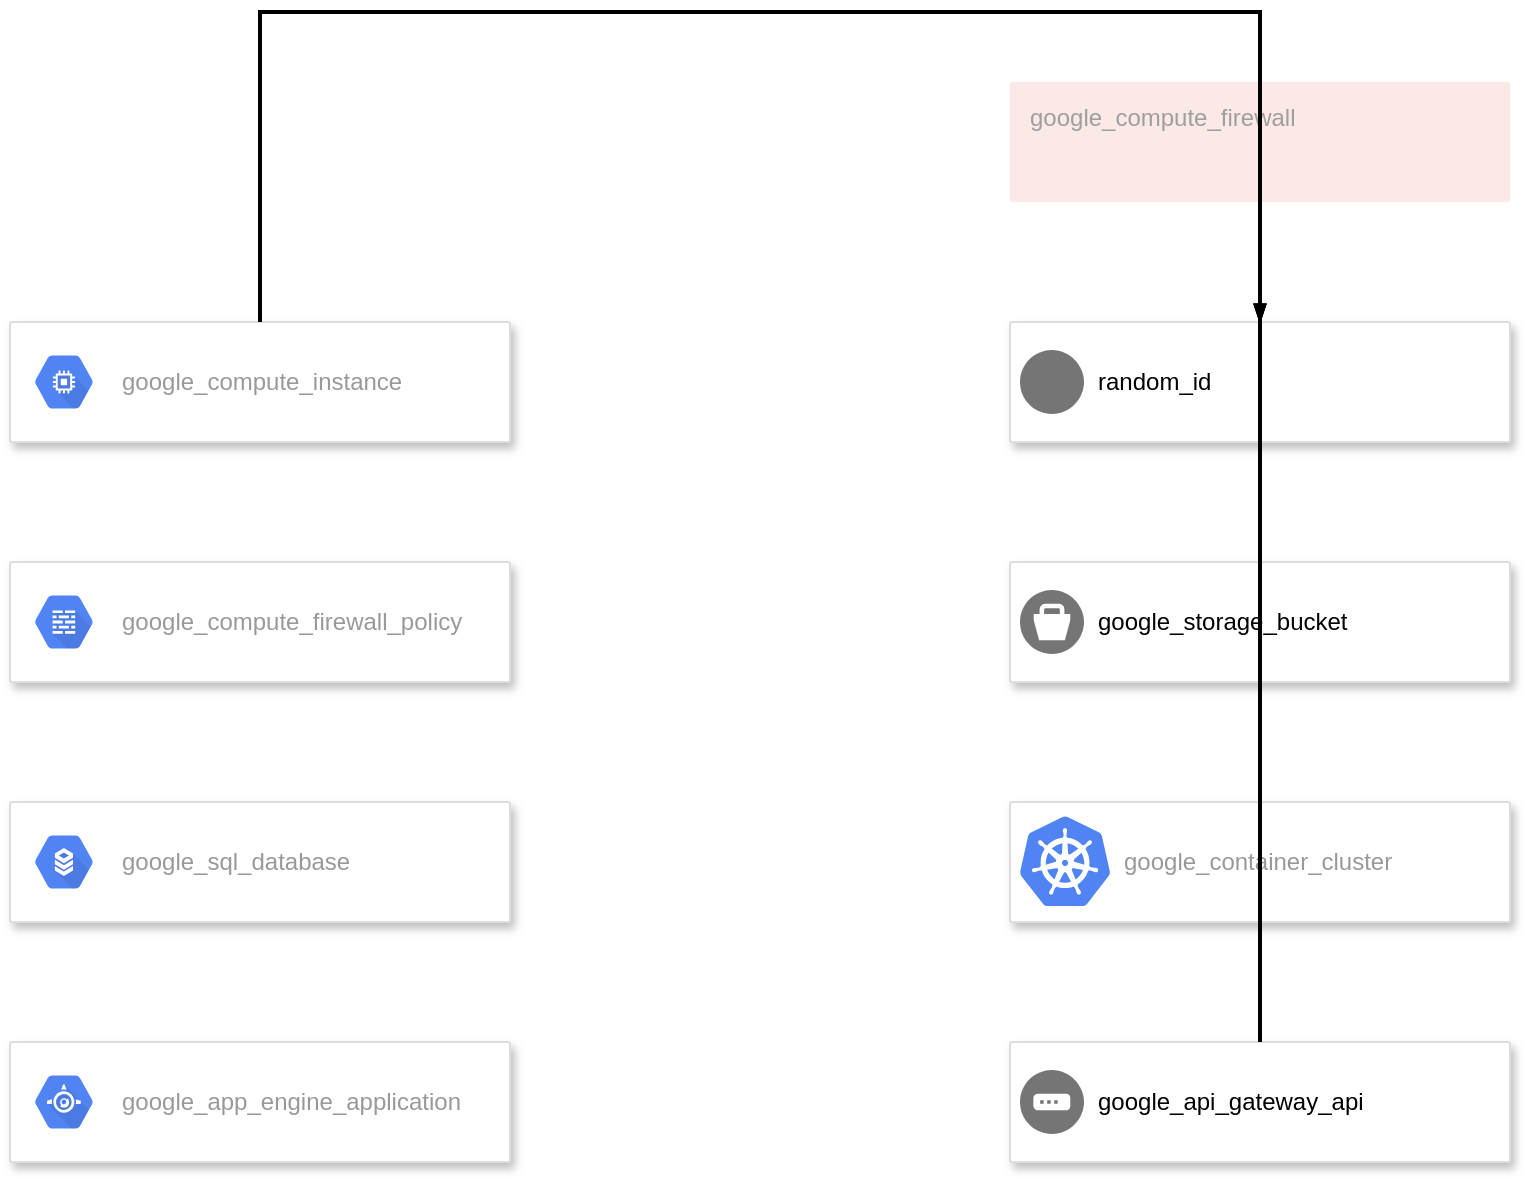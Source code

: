 <?xml version="1.0" encoding="UTF-8"?>
<mxGraphModel gridSize="10" pageWidth="850" pageHeight="1100">
    <root>
        <mxCell id="0"/>
        <mxCell id="1" parent="0"/>
        <mxCell id="2" parent="1" value="google_compute_firewall" style="sketch=0;points=[[0,0,0],[0.25,0,0],[0.5,0,0],[0.75,0,0],[1,0,0],[1,0.25,0],[1,0.5,0],[1,0.75,0],[1,1,0],[0.75,1,0],[0.5,1,0],[0.25,1,0],[0,1,0],[0,0.75,0],[0,0.5,0],[0,0.25,0]];rounded=1;absoluteArcSize=1;arcSize=2;html=1;strokeColor=none;gradientColor=none;shadow=0;dashed=0;fontSize=12;fontColor=#9E9E9E;align=left;verticalAlign=top;spacing=10;spacingTop=-4;fillColor=#FBE9E7;" vertex="1">
            <mxGeometry x="550" y="50" width="250" height="60" as="geometry"/>
        </mxCell>
        <mxCell id="3" parent="1" value="" style="strokeColor=#dddddd;shadow=1;strokeWidth=1;rounded=1;absoluteArcSize=1;arcSize=2;" vertex="1">
            <mxGeometry x="50" y="170" width="250" height="60" as="geometry"/>
        </mxCell>
        <mxCell id="4" parent="3" value="google_compute_instance" style="sketch=0;dashed=0;connectable=0;html=1;fillColor=#5184F3;strokeColor=none;part=1;labelPosition=right;verticalLabelPosition=middle;align=left;verticalAlign=middle;spacingLeft=5;fontColor=#999999;fontSize=12;shape=mxgraph.gcp2.hexIcon;prIcon=compute_engine" vertex="1">
            <mxGeometry y="0.5" width="44" height="39" relative="1" as="geometry">
                <mxPoint x="5" y="-19.5" as="offset"/>
            </mxGeometry>
        </mxCell>
        <mxCell id="5" parent="1" value="" style="strokeColor=#dddddd;shadow=1;strokeWidth=1;rounded=1;absoluteArcSize=1;arcSize=2;" vertex="1">
            <mxGeometry x="550" y="170" width="250" height="60" as="geometry"/>
        </mxCell>
        <mxCell id="6" parent="5" value="random_id" style="sketch=0;dashed=0;connectable=0;html=1;fillColor=#757575;strokeColor=none;part=1;labelPosition=right;verticalLabelPosition=middle;align=left;verticalAlign=middle;spacingLeft=5;fontSize=12;shape=mxgraph.gcp2.blank" vertex="1">
            <mxGeometry y="0.5" width="32" height="32" relative="1" as="geometry">
                <mxPoint x="5" y="-16" as="offset"/>
            </mxGeometry>
        </mxCell>
        <mxCell id="7" parent="1" value="" style="strokeColor=#dddddd;shadow=1;strokeWidth=1;rounded=1;absoluteArcSize=1;arcSize=2;" vertex="1">
            <mxGeometry x="50" y="290" width="250" height="60" as="geometry"/>
        </mxCell>
        <mxCell id="8" parent="7" value="google_compute_firewall_policy" style="sketch=0;dashed=0;connectable=0;html=1;fillColor=#5184F3;strokeColor=none;part=1;labelPosition=right;verticalLabelPosition=middle;align=left;verticalAlign=middle;spacingLeft=5;fontColor=#999999;fontSize=12;shape=mxgraph.gcp2.hexIcon;prIcon=cloud_firewall_rules" vertex="1">
            <mxGeometry y="0.5" width="44" height="39" relative="1" as="geometry">
                <mxPoint x="5" y="-19.5" as="offset"/>
            </mxGeometry>
        </mxCell>
        <mxCell id="9" parent="1" value="" style="strokeColor=#dddddd;shadow=1;strokeWidth=1;rounded=1;absoluteArcSize=1;arcSize=2;" vertex="1">
            <mxGeometry x="550" y="290" width="250" height="60" as="geometry"/>
        </mxCell>
        <mxCell id="10" parent="9" value="google_storage_bucket" style="sketch=0;dashed=0;connectable=0;html=1;fillColor=#757575;strokeColor=none;part=1;labelPosition=right;verticalLabelPosition=middle;align=left;verticalAlign=middle;spacingLeft=5;fontSize=12;shape=mxgraph.gcp2.bucket" vertex="1">
            <mxGeometry y="0.5" width="32" height="32" relative="1" as="geometry">
                <mxPoint x="5" y="-16" as="offset"/>
            </mxGeometry>
        </mxCell>
        <mxCell id="11" parent="1" value="" style="strokeColor=#dddddd;shadow=1;strokeWidth=1;rounded=1;absoluteArcSize=1;arcSize=2;" vertex="1">
            <mxGeometry x="50" y="410" width="250" height="60" as="geometry"/>
        </mxCell>
        <mxCell id="12" parent="11" value="google_sql_database" style="sketch=0;dashed=0;connectable=0;html=1;fillColor=#5184F3;strokeColor=none;part=1;labelPosition=right;verticalLabelPosition=middle;align=left;verticalAlign=middle;spacingLeft=5;fontColor=#999999;fontSize=12;shape=mxgraph.gcp2.hexIcon;prIcon=cloud_sql" vertex="1">
            <mxGeometry y="0.5" width="44" height="39" relative="1" as="geometry">
                <mxPoint x="5" y="-19.5" as="offset"/>
            </mxGeometry>
        </mxCell>
        <mxCell id="13" parent="1" value="" style="strokeColor=#dddddd;shadow=1;strokeWidth=1;rounded=1;absoluteArcSize=1;arcSize=2;" vertex="1">
            <mxGeometry x="550" y="410" width="250" height="60" as="geometry"/>
        </mxCell>
        <mxCell id="14" parent="13" value="google_container_cluster" style="sketch=0;dashed=0;connectable=0;html=1;fillColor=#5184F3;strokeColor=none;part=1;labelPosition=right;verticalLabelPosition=middle;align=left;verticalAlign=middle;spacingLeft=5;fontColor=#999999;fontSize=12;shape=mxgraph.gcp2.kubernetes_logo" vertex="1">
            <mxGeometry width="45" height="45" relative="1" as="geometry">
                <mxPoint x="5" y="7" as="offset"/>
            </mxGeometry>
        </mxCell>
        <mxCell id="15" parent="1" value="" style="strokeColor=#dddddd;shadow=1;strokeWidth=1;rounded=1;absoluteArcSize=1;arcSize=2;" vertex="1">
            <mxGeometry x="50" y="530" width="250" height="60" as="geometry"/>
        </mxCell>
        <mxCell id="16" parent="15" value="google_app_engine_application" style="sketch=0;dashed=0;connectable=0;html=1;fillColor=#5184F3;strokeColor=none;part=1;labelPosition=right;verticalLabelPosition=middle;align=left;verticalAlign=middle;spacingLeft=5;fontColor=#999999;fontSize=12;shape=mxgraph.gcp2.hexIcon;prIcon=app_engine" vertex="1">
            <mxGeometry y="0.5" width="44" height="39" relative="1" as="geometry">
                <mxPoint x="5" y="-19.5" as="offset"/>
            </mxGeometry>
        </mxCell>
        <mxCell id="17" parent="1" value="" style="strokeColor=#dddddd;shadow=1;strokeWidth=1;rounded=1;absoluteArcSize=1;arcSize=2;" vertex="1">
            <mxGeometry x="550" y="530" width="250" height="60" as="geometry"/>
        </mxCell>
        <mxCell id="18" parent="17" value="google_api_gateway_api" style="sketch=0;dashed=0;connectable=0;html=1;fillColor=#757575;strokeColor=none;part=1;labelPosition=right;verticalLabelPosition=middle;align=left;verticalAlign=middle;spacingLeft=5;fontSize=12;shape=mxgraph.gcp2.gateway" vertex="1">
            <mxGeometry y="0.5" width="32" height="32" relative="1" as="geometry">
                <mxPoint x="5" y="-16" as="offset"/>
            </mxGeometry>
        </mxCell>
        <mxCell id="19" parent="1" value="" style="edgeStyle=orthogonalEdgeStyle;fontSize=12;html=1;endArrow=blockThin;endFill=1;rounded=0;strokeWidth=2;endSize=4;startSize=4;" edge="1" target="5" source="3">
            <mxGeometry relative="1" as="geometry">
                <mxPoint x="175" y="200" as="sourcePoint"/>
                <mxPoint x="675" y="200" as="targetPoint"/>
                <Array as="points">
                    <mxPoint x="175" y="15"/>
                    <mxPoint x="675" y="15"/>
                </Array>
                <Array as="points">
                    <mxPoint x="175" y="15"/>
                    <mxPoint x="675" y="15"/>
                </Array>
                <Array as="points">
                    <mxPoint x="175" y="15"/>
                    <mxPoint x="675" y="15"/>
                </Array>
                <Array as="points">
                    <mxPoint x="175" y="15"/>
                    <mxPoint x="675" y="15"/>
                </Array>
                <Array as="points">
                    <mxPoint x="175" y="15"/>
                    <mxPoint x="675" y="15"/>
                </Array>
                <Array as="points">
                    <mxPoint x="175" y="15"/>
                    <mxPoint x="675" y="15"/>
                </Array>
                <Array as="points">
                    <mxPoint x="175" y="15"/>
                    <mxPoint x="675" y="15"/>
                </Array>
                <Array as="points">
                    <mxPoint x="175" y="15"/>
                    <mxPoint x="675" y="15"/>
                </Array>
                <Array as="points">
                    <mxPoint x="175" y="15"/>
                    <mxPoint x="675" y="15"/>
                </Array>
            </mxGeometry>
        </mxCell>
        <mxCell id="20" parent="1" value="" style="edgeStyle=orthogonalEdgeStyle;fontSize=12;html=1;endArrow=blockThin;endFill=1;rounded=0;strokeWidth=2;endSize=4;startSize=4;" edge="1" target="5" source="13">
            <mxGeometry relative="1" as="geometry">
                <mxPoint x="675" y="440" as="sourcePoint"/>
                <mxPoint x="675" y="200" as="targetPoint"/>
                <Array as="points">
                    <mxPoint x="675" y="15"/>
                    <mxPoint x="675" y="15"/>
                </Array>
                <Array as="points">
                    <mxPoint x="675" y="15"/>
                    <mxPoint x="675" y="15"/>
                </Array>
                <Array as="points">
                    <mxPoint x="675" y="15"/>
                    <mxPoint x="675" y="15"/>
                </Array>
                <Array as="points">
                    <mxPoint x="675" y="15"/>
                    <mxPoint x="675" y="15"/>
                </Array>
                <Array as="points">
                    <mxPoint x="675" y="15"/>
                    <mxPoint x="675" y="15"/>
                </Array>
                <Array as="points">
                    <mxPoint x="675" y="15"/>
                    <mxPoint x="675" y="15"/>
                </Array>
                <Array as="points">
                    <mxPoint x="675" y="15"/>
                    <mxPoint x="675" y="15"/>
                </Array>
                <Array as="points">
                    <mxPoint x="675" y="15"/>
                    <mxPoint x="675" y="15"/>
                </Array>
                <Array as="points">
                    <mxPoint x="675" y="15"/>
                    <mxPoint x="675" y="15"/>
                </Array>
            </mxGeometry>
        </mxCell>
        <mxCell id="21" parent="1" value="" style="edgeStyle=orthogonalEdgeStyle;fontSize=12;html=1;endArrow=blockThin;endFill=1;rounded=0;strokeWidth=2;endSize=4;startSize=4;" edge="1" target="5" source="17">
            <mxGeometry relative="1" as="geometry">
                <mxPoint x="675" y="560" as="sourcePoint"/>
                <mxPoint x="675" y="200" as="targetPoint"/>
                <Array as="points">
                    <mxPoint x="675" y="15"/>
                    <mxPoint x="675" y="15"/>
                </Array>
                <Array as="points">
                    <mxPoint x="675" y="15"/>
                    <mxPoint x="675" y="15"/>
                </Array>
                <Array as="points">
                    <mxPoint x="675" y="15"/>
                    <mxPoint x="675" y="15"/>
                </Array>
                <Array as="points">
                    <mxPoint x="675" y="15"/>
                    <mxPoint x="675" y="15"/>
                </Array>
                <Array as="points">
                    <mxPoint x="675" y="15"/>
                    <mxPoint x="675" y="15"/>
                </Array>
                <Array as="points">
                    <mxPoint x="675" y="15"/>
                    <mxPoint x="675" y="15"/>
                </Array>
                <Array as="points">
                    <mxPoint x="675" y="15"/>
                    <mxPoint x="675" y="15"/>
                </Array>
                <Array as="points">
                    <mxPoint x="675" y="15"/>
                    <mxPoint x="675" y="15"/>
                </Array>
                <Array as="points">
                    <mxPoint x="675" y="15"/>
                    <mxPoint x="675" y="15"/>
                </Array>
            </mxGeometry>
        </mxCell>
    </root>
</mxGraphModel>
